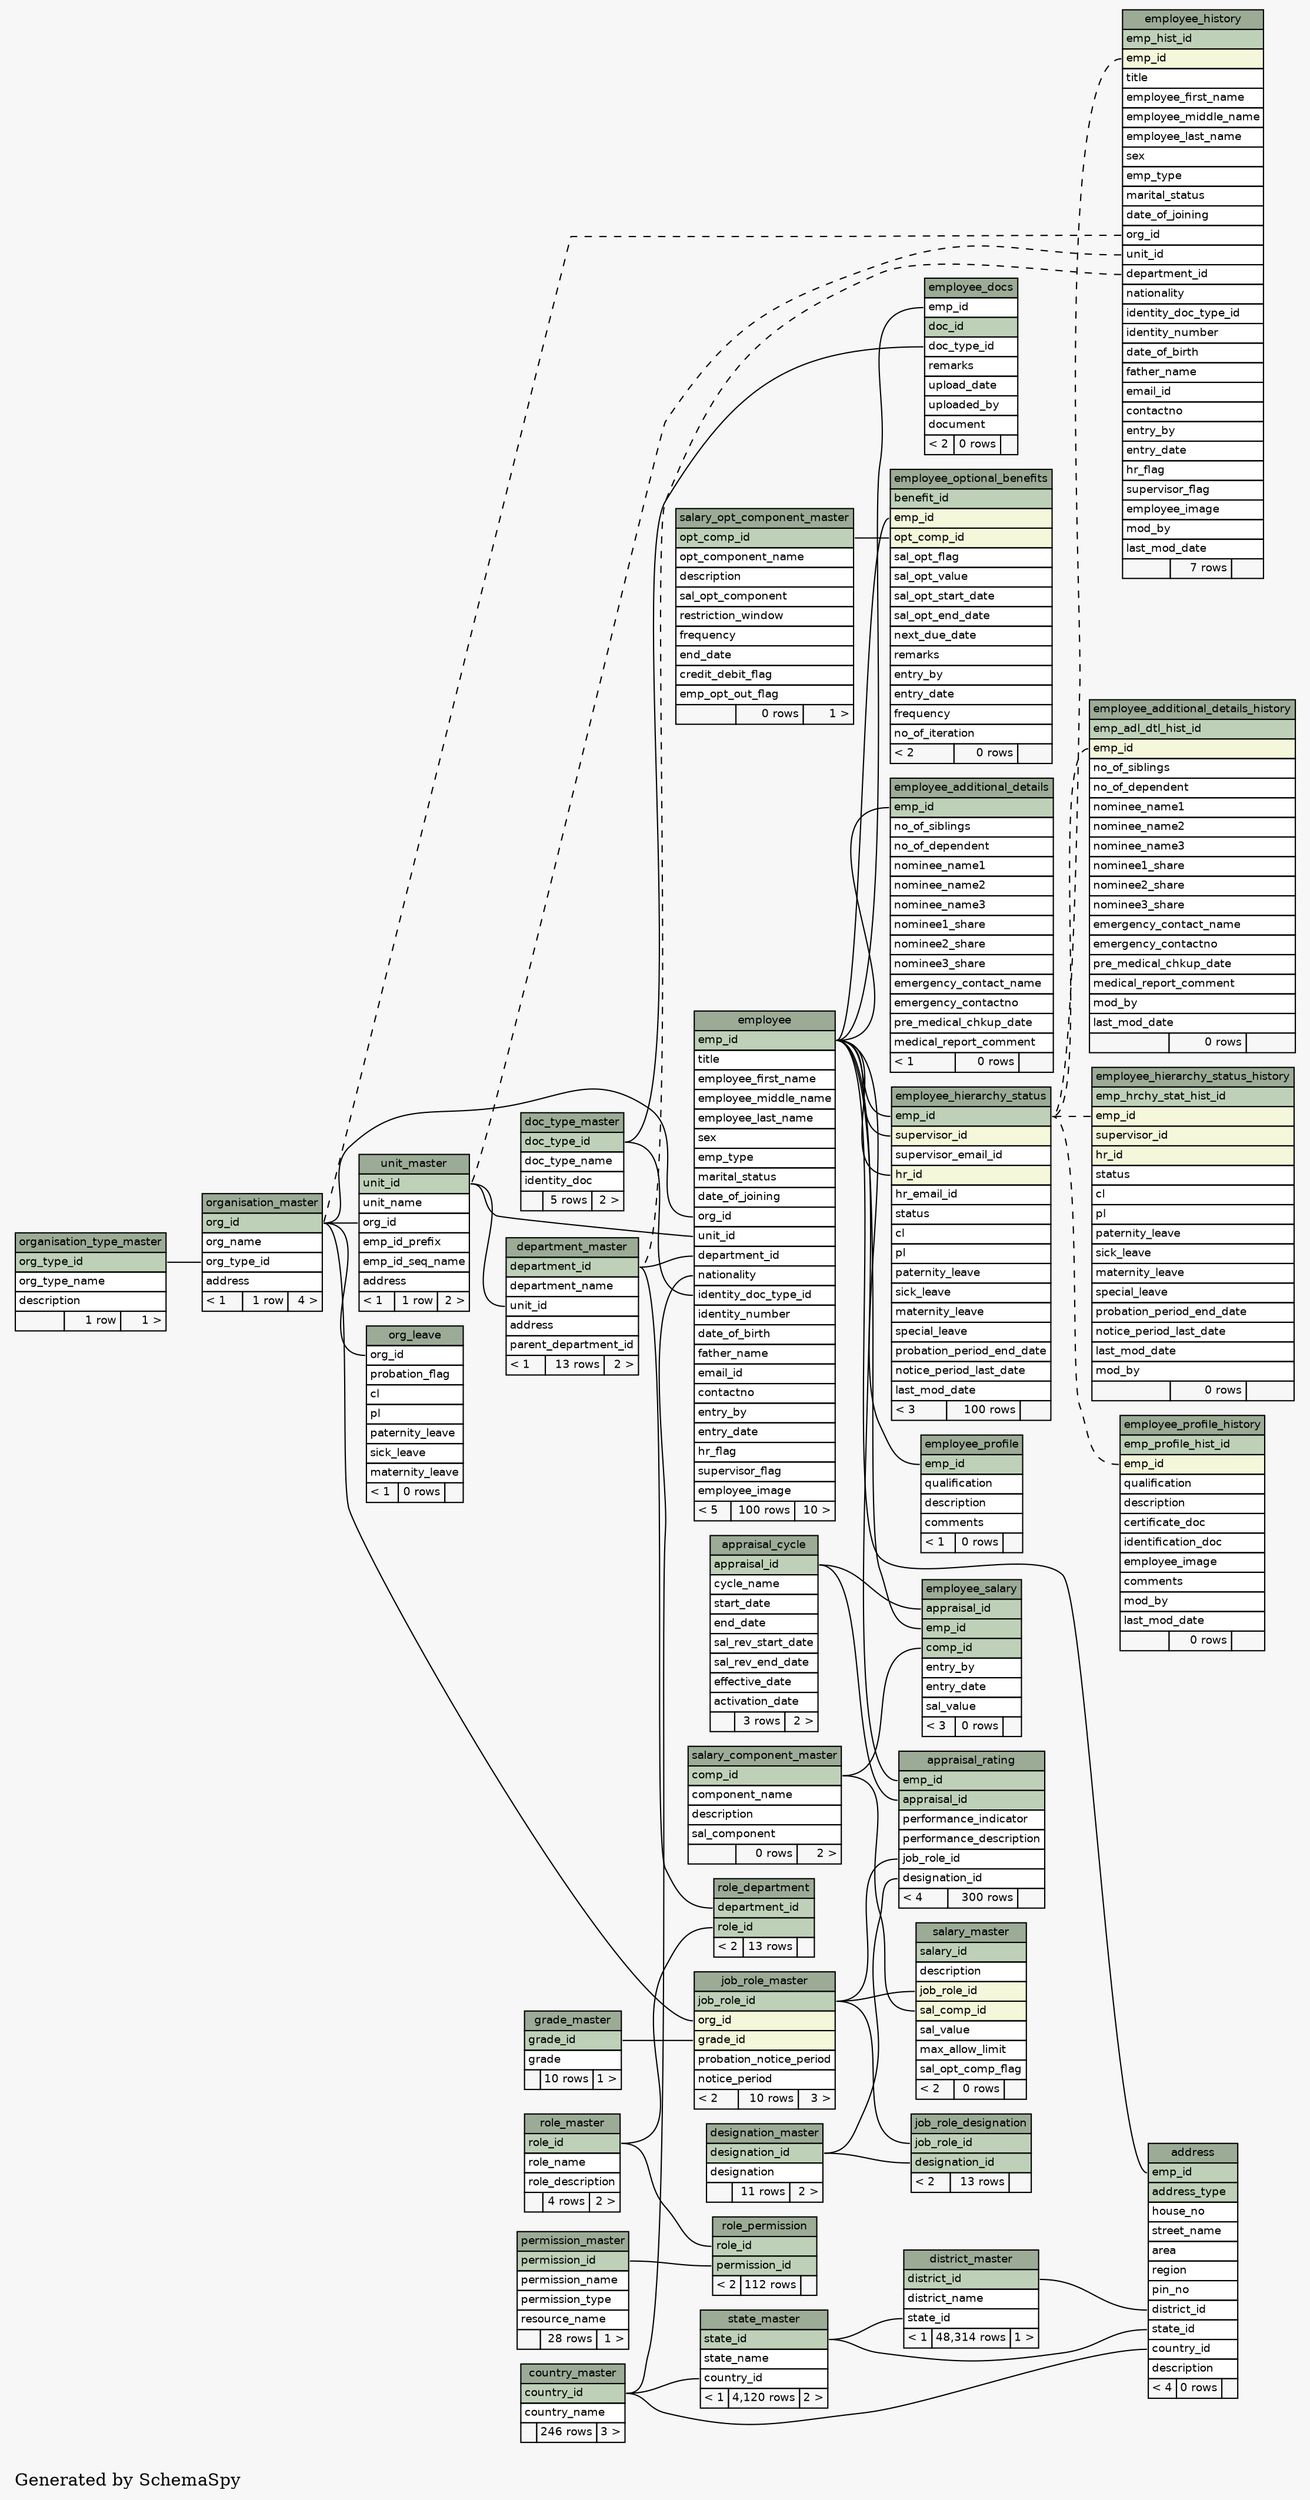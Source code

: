 // dot 2.38.0 on Windows 7 6.1
digraph "compactImpliedRelationshipsGraph" {
  graph [
    rankdir="RL"
    bgcolor="#f7f7f7"
    label="\nGenerated by SchemaSpy"
    labeljust="l"
    nodesep="0.05"
    ranksep="0.2"
  ];
  node [
    fontname="Helvetica"
    fontsize="9"
    shape="plaintext"
  ];
  edge [
    arrowsize="0.8"
  ];
  "address" [
    label=<
    <TABLE BORDER="0" CELLBORDER="1" CELLSPACING="0" BGCOLOR="#ffffff">
      <TR><TD PORT="address.heading" COLSPAN="3" BGCOLOR="#9bab96" ALIGN="CENTER">address</TD></TR>
      <TR><TD PORT="emp_id" COLSPAN="3" BGCOLOR="#bed1b8" ALIGN="LEFT">emp_id</TD></TR>
      <TR><TD PORT="address_type" COLSPAN="3" BGCOLOR="#bed1b8" ALIGN="LEFT">address_type</TD></TR>
      <TR><TD PORT="house_no" COLSPAN="3" ALIGN="LEFT">house_no</TD></TR>
      <TR><TD PORT="street_name" COLSPAN="3" ALIGN="LEFT">street_name</TD></TR>
      <TR><TD PORT="area" COLSPAN="3" ALIGN="LEFT">area</TD></TR>
      <TR><TD PORT="region" COLSPAN="3" ALIGN="LEFT">region</TD></TR>
      <TR><TD PORT="pin_no" COLSPAN="3" ALIGN="LEFT">pin_no</TD></TR>
      <TR><TD PORT="district_id" COLSPAN="3" ALIGN="LEFT">district_id</TD></TR>
      <TR><TD PORT="state_id" COLSPAN="3" ALIGN="LEFT">state_id</TD></TR>
      <TR><TD PORT="country_id" COLSPAN="3" ALIGN="LEFT">country_id</TD></TR>
      <TR><TD PORT="description" COLSPAN="3" ALIGN="LEFT">description</TD></TR>
      <TR><TD ALIGN="LEFT" BGCOLOR="#f7f7f7">&lt; 4</TD><TD ALIGN="RIGHT" BGCOLOR="#f7f7f7">0 rows</TD><TD ALIGN="RIGHT" BGCOLOR="#f7f7f7">  </TD></TR>
    </TABLE>>
    URL="tables/address.html#"
    tooltip="address"
  ];
  "appraisal_cycle" [
    label=<
    <TABLE BORDER="0" CELLBORDER="1" CELLSPACING="0" BGCOLOR="#ffffff">
      <TR><TD PORT="appraisal_cycle.heading" COLSPAN="3" BGCOLOR="#9bab96" ALIGN="CENTER">appraisal_cycle</TD></TR>
      <TR><TD PORT="appraisal_id" COLSPAN="3" BGCOLOR="#bed1b8" ALIGN="LEFT">appraisal_id</TD></TR>
      <TR><TD PORT="cycle_name" COLSPAN="3" ALIGN="LEFT">cycle_name</TD></TR>
      <TR><TD PORT="start_date" COLSPAN="3" ALIGN="LEFT">start_date</TD></TR>
      <TR><TD PORT="end_date" COLSPAN="3" ALIGN="LEFT">end_date</TD></TR>
      <TR><TD PORT="sal_rev_start_date" COLSPAN="3" ALIGN="LEFT">sal_rev_start_date</TD></TR>
      <TR><TD PORT="sal_rev_end_date" COLSPAN="3" ALIGN="LEFT">sal_rev_end_date</TD></TR>
      <TR><TD PORT="effective_date" COLSPAN="3" ALIGN="LEFT">effective_date</TD></TR>
      <TR><TD PORT="activation_date" COLSPAN="3" ALIGN="LEFT">activation_date</TD></TR>
      <TR><TD ALIGN="LEFT" BGCOLOR="#f7f7f7">  </TD><TD ALIGN="RIGHT" BGCOLOR="#f7f7f7">3 rows</TD><TD ALIGN="RIGHT" BGCOLOR="#f7f7f7">2 &gt;</TD></TR>
    </TABLE>>
    URL="tables/appraisal_cycle.html#"
    tooltip="appraisal_cycle"
  ];
  "appraisal_rating" [
    label=<
    <TABLE BORDER="0" CELLBORDER="1" CELLSPACING="0" BGCOLOR="#ffffff">
      <TR><TD PORT="appraisal_rating.heading" COLSPAN="3" BGCOLOR="#9bab96" ALIGN="CENTER">appraisal_rating</TD></TR>
      <TR><TD PORT="emp_id" COLSPAN="3" BGCOLOR="#bed1b8" ALIGN="LEFT">emp_id</TD></TR>
      <TR><TD PORT="appraisal_id" COLSPAN="3" BGCOLOR="#bed1b8" ALIGN="LEFT">appraisal_id</TD></TR>
      <TR><TD PORT="performance_indicator" COLSPAN="3" ALIGN="LEFT">performance_indicator</TD></TR>
      <TR><TD PORT="performance_description" COLSPAN="3" ALIGN="LEFT">performance_description</TD></TR>
      <TR><TD PORT="job_role_id" COLSPAN="3" ALIGN="LEFT">job_role_id</TD></TR>
      <TR><TD PORT="designation_id" COLSPAN="3" ALIGN="LEFT">designation_id</TD></TR>
      <TR><TD ALIGN="LEFT" BGCOLOR="#f7f7f7">&lt; 4</TD><TD ALIGN="RIGHT" BGCOLOR="#f7f7f7">300 rows</TD><TD ALIGN="RIGHT" BGCOLOR="#f7f7f7">  </TD></TR>
    </TABLE>>
    URL="tables/appraisal_rating.html#"
    tooltip="appraisal_rating"
  ];
  "country_master" [
    label=<
    <TABLE BORDER="0" CELLBORDER="1" CELLSPACING="0" BGCOLOR="#ffffff">
      <TR><TD PORT="country_master.heading" COLSPAN="3" BGCOLOR="#9bab96" ALIGN="CENTER">country_master</TD></TR>
      <TR><TD PORT="country_id" COLSPAN="3" BGCOLOR="#bed1b8" ALIGN="LEFT">country_id</TD></TR>
      <TR><TD PORT="country_name" COLSPAN="3" ALIGN="LEFT">country_name</TD></TR>
      <TR><TD ALIGN="LEFT" BGCOLOR="#f7f7f7">  </TD><TD ALIGN="RIGHT" BGCOLOR="#f7f7f7">246 rows</TD><TD ALIGN="RIGHT" BGCOLOR="#f7f7f7">3 &gt;</TD></TR>
    </TABLE>>
    URL="tables/country_master.html#"
    tooltip="country_master"
  ];
  "department_master" [
    label=<
    <TABLE BORDER="0" CELLBORDER="1" CELLSPACING="0" BGCOLOR="#ffffff">
      <TR><TD PORT="department_master.heading" COLSPAN="3" BGCOLOR="#9bab96" ALIGN="CENTER">department_master</TD></TR>
      <TR><TD PORT="department_id" COLSPAN="3" BGCOLOR="#bed1b8" ALIGN="LEFT">department_id</TD></TR>
      <TR><TD PORT="department_name" COLSPAN="3" ALIGN="LEFT">department_name</TD></TR>
      <TR><TD PORT="unit_id" COLSPAN="3" ALIGN="LEFT">unit_id</TD></TR>
      <TR><TD PORT="address" COLSPAN="3" ALIGN="LEFT">address</TD></TR>
      <TR><TD PORT="parent_department_id" COLSPAN="3" ALIGN="LEFT">parent_department_id</TD></TR>
      <TR><TD ALIGN="LEFT" BGCOLOR="#f7f7f7">&lt; 1</TD><TD ALIGN="RIGHT" BGCOLOR="#f7f7f7">13 rows</TD><TD ALIGN="RIGHT" BGCOLOR="#f7f7f7">2 &gt;</TD></TR>
    </TABLE>>
    URL="tables/department_master.html#"
    tooltip="department_master"
  ];
  "designation_master" [
    label=<
    <TABLE BORDER="0" CELLBORDER="1" CELLSPACING="0" BGCOLOR="#ffffff">
      <TR><TD PORT="designation_master.heading" COLSPAN="3" BGCOLOR="#9bab96" ALIGN="CENTER">designation_master</TD></TR>
      <TR><TD PORT="designation_id" COLSPAN="3" BGCOLOR="#bed1b8" ALIGN="LEFT">designation_id</TD></TR>
      <TR><TD PORT="designation" COLSPAN="3" ALIGN="LEFT">designation</TD></TR>
      <TR><TD ALIGN="LEFT" BGCOLOR="#f7f7f7">  </TD><TD ALIGN="RIGHT" BGCOLOR="#f7f7f7">11 rows</TD><TD ALIGN="RIGHT" BGCOLOR="#f7f7f7">2 &gt;</TD></TR>
    </TABLE>>
    URL="tables/designation_master.html#"
    tooltip="designation_master"
  ];
  "district_master" [
    label=<
    <TABLE BORDER="0" CELLBORDER="1" CELLSPACING="0" BGCOLOR="#ffffff">
      <TR><TD PORT="district_master.heading" COLSPAN="3" BGCOLOR="#9bab96" ALIGN="CENTER">district_master</TD></TR>
      <TR><TD PORT="district_id" COLSPAN="3" BGCOLOR="#bed1b8" ALIGN="LEFT">district_id</TD></TR>
      <TR><TD PORT="district_name" COLSPAN="3" ALIGN="LEFT">district_name</TD></TR>
      <TR><TD PORT="state_id" COLSPAN="3" ALIGN="LEFT">state_id</TD></TR>
      <TR><TD ALIGN="LEFT" BGCOLOR="#f7f7f7">&lt; 1</TD><TD ALIGN="RIGHT" BGCOLOR="#f7f7f7">48,314 rows</TD><TD ALIGN="RIGHT" BGCOLOR="#f7f7f7">1 &gt;</TD></TR>
    </TABLE>>
    URL="tables/district_master.html#"
    tooltip="district_master"
  ];
  "doc_type_master" [
    label=<
    <TABLE BORDER="0" CELLBORDER="1" CELLSPACING="0" BGCOLOR="#ffffff">
      <TR><TD PORT="doc_type_master.heading" COLSPAN="3" BGCOLOR="#9bab96" ALIGN="CENTER">doc_type_master</TD></TR>
      <TR><TD PORT="doc_type_id" COLSPAN="3" BGCOLOR="#bed1b8" ALIGN="LEFT">doc_type_id</TD></TR>
      <TR><TD PORT="doc_type_name" COLSPAN="3" ALIGN="LEFT">doc_type_name</TD></TR>
      <TR><TD PORT="identity_doc" COLSPAN="3" ALIGN="LEFT">identity_doc</TD></TR>
      <TR><TD ALIGN="LEFT" BGCOLOR="#f7f7f7">  </TD><TD ALIGN="RIGHT" BGCOLOR="#f7f7f7">5 rows</TD><TD ALIGN="RIGHT" BGCOLOR="#f7f7f7">2 &gt;</TD></TR>
    </TABLE>>
    URL="tables/doc_type_master.html#"
    tooltip="doc_type_master"
  ];
  "employee" [
    label=<
    <TABLE BORDER="0" CELLBORDER="1" CELLSPACING="0" BGCOLOR="#ffffff">
      <TR><TD PORT="employee.heading" COLSPAN="3" BGCOLOR="#9bab96" ALIGN="CENTER">employee</TD></TR>
      <TR><TD PORT="emp_id" COLSPAN="3" BGCOLOR="#bed1b8" ALIGN="LEFT">emp_id</TD></TR>
      <TR><TD PORT="title" COLSPAN="3" ALIGN="LEFT">title</TD></TR>
      <TR><TD PORT="employee_first_name" COLSPAN="3" ALIGN="LEFT">employee_first_name</TD></TR>
      <TR><TD PORT="employee_middle_name" COLSPAN="3" ALIGN="LEFT">employee_middle_name</TD></TR>
      <TR><TD PORT="employee_last_name" COLSPAN="3" ALIGN="LEFT">employee_last_name</TD></TR>
      <TR><TD PORT="sex" COLSPAN="3" ALIGN="LEFT">sex</TD></TR>
      <TR><TD PORT="emp_type" COLSPAN="3" ALIGN="LEFT">emp_type</TD></TR>
      <TR><TD PORT="marital_status" COLSPAN="3" ALIGN="LEFT">marital_status</TD></TR>
      <TR><TD PORT="date_of_joining" COLSPAN="3" ALIGN="LEFT">date_of_joining</TD></TR>
      <TR><TD PORT="org_id" COLSPAN="3" ALIGN="LEFT">org_id</TD></TR>
      <TR><TD PORT="unit_id" COLSPAN="3" ALIGN="LEFT">unit_id</TD></TR>
      <TR><TD PORT="department_id" COLSPAN="3" ALIGN="LEFT">department_id</TD></TR>
      <TR><TD PORT="nationality" COLSPAN="3" ALIGN="LEFT">nationality</TD></TR>
      <TR><TD PORT="identity_doc_type_id" COLSPAN="3" ALIGN="LEFT">identity_doc_type_id</TD></TR>
      <TR><TD PORT="identity_number" COLSPAN="3" ALIGN="LEFT">identity_number</TD></TR>
      <TR><TD PORT="date_of_birth" COLSPAN="3" ALIGN="LEFT">date_of_birth</TD></TR>
      <TR><TD PORT="father_name" COLSPAN="3" ALIGN="LEFT">father_name</TD></TR>
      <TR><TD PORT="email_id" COLSPAN="3" ALIGN="LEFT">email_id</TD></TR>
      <TR><TD PORT="contactno" COLSPAN="3" ALIGN="LEFT">contactno</TD></TR>
      <TR><TD PORT="entry_by" COLSPAN="3" ALIGN="LEFT">entry_by</TD></TR>
      <TR><TD PORT="entry_date" COLSPAN="3" ALIGN="LEFT">entry_date</TD></TR>
      <TR><TD PORT="hr_flag" COLSPAN="3" ALIGN="LEFT">hr_flag</TD></TR>
      <TR><TD PORT="supervisor_flag" COLSPAN="3" ALIGN="LEFT">supervisor_flag</TD></TR>
      <TR><TD PORT="employee_image" COLSPAN="3" ALIGN="LEFT">employee_image</TD></TR>
      <TR><TD ALIGN="LEFT" BGCOLOR="#f7f7f7">&lt; 5</TD><TD ALIGN="RIGHT" BGCOLOR="#f7f7f7">100 rows</TD><TD ALIGN="RIGHT" BGCOLOR="#f7f7f7">10 &gt;</TD></TR>
    </TABLE>>
    URL="tables/employee.html#"
    tooltip="employee"
  ];
  "employee_additional_details" [
    label=<
    <TABLE BORDER="0" CELLBORDER="1" CELLSPACING="0" BGCOLOR="#ffffff">
      <TR><TD PORT="employee_additional_details.heading" COLSPAN="3" BGCOLOR="#9bab96" ALIGN="CENTER">employee_additional_details</TD></TR>
      <TR><TD PORT="emp_id" COLSPAN="3" BGCOLOR="#bed1b8" ALIGN="LEFT">emp_id</TD></TR>
      <TR><TD PORT="no_of_siblings" COLSPAN="3" ALIGN="LEFT">no_of_siblings</TD></TR>
      <TR><TD PORT="no_of_dependent" COLSPAN="3" ALIGN="LEFT">no_of_dependent</TD></TR>
      <TR><TD PORT="nominee_name1" COLSPAN="3" ALIGN="LEFT">nominee_name1</TD></TR>
      <TR><TD PORT="nominee_name2" COLSPAN="3" ALIGN="LEFT">nominee_name2</TD></TR>
      <TR><TD PORT="nominee_name3" COLSPAN="3" ALIGN="LEFT">nominee_name3</TD></TR>
      <TR><TD PORT="nominee1_share" COLSPAN="3" ALIGN="LEFT">nominee1_share</TD></TR>
      <TR><TD PORT="nominee2_share" COLSPAN="3" ALIGN="LEFT">nominee2_share</TD></TR>
      <TR><TD PORT="nominee3_share" COLSPAN="3" ALIGN="LEFT">nominee3_share</TD></TR>
      <TR><TD PORT="emergency_contact_name" COLSPAN="3" ALIGN="LEFT">emergency_contact_name</TD></TR>
      <TR><TD PORT="emergency_contactno" COLSPAN="3" ALIGN="LEFT">emergency_contactno</TD></TR>
      <TR><TD PORT="pre_medical_chkup_date" COLSPAN="3" ALIGN="LEFT">pre_medical_chkup_date</TD></TR>
      <TR><TD PORT="medical_report_comment" COLSPAN="3" ALIGN="LEFT">medical_report_comment</TD></TR>
      <TR><TD ALIGN="LEFT" BGCOLOR="#f7f7f7">&lt; 1</TD><TD ALIGN="RIGHT" BGCOLOR="#f7f7f7">0 rows</TD><TD ALIGN="RIGHT" BGCOLOR="#f7f7f7">  </TD></TR>
    </TABLE>>
    URL="tables/employee_additional_details.html#"
    tooltip="employee_additional_details"
  ];
  "employee_additional_details_history" [
    label=<
    <TABLE BORDER="0" CELLBORDER="1" CELLSPACING="0" BGCOLOR="#ffffff">
      <TR><TD PORT="employee_additional_details_history.heading" COLSPAN="3" BGCOLOR="#9bab96" ALIGN="CENTER">employee_additional_details_history</TD></TR>
      <TR><TD PORT="emp_adl_dtl_hist_id" COLSPAN="3" BGCOLOR="#bed1b8" ALIGN="LEFT">emp_adl_dtl_hist_id</TD></TR>
      <TR><TD PORT="emp_id" COLSPAN="3" BGCOLOR="#f4f7da" ALIGN="LEFT">emp_id</TD></TR>
      <TR><TD PORT="no_of_siblings" COLSPAN="3" ALIGN="LEFT">no_of_siblings</TD></TR>
      <TR><TD PORT="no_of_dependent" COLSPAN="3" ALIGN="LEFT">no_of_dependent</TD></TR>
      <TR><TD PORT="nominee_name1" COLSPAN="3" ALIGN="LEFT">nominee_name1</TD></TR>
      <TR><TD PORT="nominee_name2" COLSPAN="3" ALIGN="LEFT">nominee_name2</TD></TR>
      <TR><TD PORT="nominee_name3" COLSPAN="3" ALIGN="LEFT">nominee_name3</TD></TR>
      <TR><TD PORT="nominee1_share" COLSPAN="3" ALIGN="LEFT">nominee1_share</TD></TR>
      <TR><TD PORT="nominee2_share" COLSPAN="3" ALIGN="LEFT">nominee2_share</TD></TR>
      <TR><TD PORT="nominee3_share" COLSPAN="3" ALIGN="LEFT">nominee3_share</TD></TR>
      <TR><TD PORT="emergency_contact_name" COLSPAN="3" ALIGN="LEFT">emergency_contact_name</TD></TR>
      <TR><TD PORT="emergency_contactno" COLSPAN="3" ALIGN="LEFT">emergency_contactno</TD></TR>
      <TR><TD PORT="pre_medical_chkup_date" COLSPAN="3" ALIGN="LEFT">pre_medical_chkup_date</TD></TR>
      <TR><TD PORT="medical_report_comment" COLSPAN="3" ALIGN="LEFT">medical_report_comment</TD></TR>
      <TR><TD PORT="mod_by" COLSPAN="3" ALIGN="LEFT">mod_by</TD></TR>
      <TR><TD PORT="last_mod_date" COLSPAN="3" ALIGN="LEFT">last_mod_date</TD></TR>
      <TR><TD ALIGN="LEFT" BGCOLOR="#f7f7f7">  </TD><TD ALIGN="RIGHT" BGCOLOR="#f7f7f7">0 rows</TD><TD ALIGN="RIGHT" BGCOLOR="#f7f7f7">  </TD></TR>
    </TABLE>>
    URL="tables/employee_additional_details_history.html#"
    tooltip="employee_additional_details_history"
  ];
  "employee_docs" [
    label=<
    <TABLE BORDER="0" CELLBORDER="1" CELLSPACING="0" BGCOLOR="#ffffff">
      <TR><TD PORT="employee_docs.heading" COLSPAN="3" BGCOLOR="#9bab96" ALIGN="CENTER">employee_docs</TD></TR>
      <TR><TD PORT="emp_id" COLSPAN="3" ALIGN="LEFT">emp_id</TD></TR>
      <TR><TD PORT="doc_id" COLSPAN="3" BGCOLOR="#bed1b8" ALIGN="LEFT">doc_id</TD></TR>
      <TR><TD PORT="doc_type_id" COLSPAN="3" ALIGN="LEFT">doc_type_id</TD></TR>
      <TR><TD PORT="remarks" COLSPAN="3" ALIGN="LEFT">remarks</TD></TR>
      <TR><TD PORT="upload_date" COLSPAN="3" ALIGN="LEFT">upload_date</TD></TR>
      <TR><TD PORT="uploaded_by" COLSPAN="3" ALIGN="LEFT">uploaded_by</TD></TR>
      <TR><TD PORT="document" COLSPAN="3" ALIGN="LEFT">document</TD></TR>
      <TR><TD ALIGN="LEFT" BGCOLOR="#f7f7f7">&lt; 2</TD><TD ALIGN="RIGHT" BGCOLOR="#f7f7f7">0 rows</TD><TD ALIGN="RIGHT" BGCOLOR="#f7f7f7">  </TD></TR>
    </TABLE>>
    URL="tables/employee_docs.html#"
    tooltip="employee_docs"
  ];
  "employee_hierarchy_status" [
    label=<
    <TABLE BORDER="0" CELLBORDER="1" CELLSPACING="0" BGCOLOR="#ffffff">
      <TR><TD PORT="employee_hierarchy_status.heading" COLSPAN="3" BGCOLOR="#9bab96" ALIGN="CENTER">employee_hierarchy_status</TD></TR>
      <TR><TD PORT="emp_id" COLSPAN="3" BGCOLOR="#bed1b8" ALIGN="LEFT">emp_id</TD></TR>
      <TR><TD PORT="supervisor_id" COLSPAN="3" BGCOLOR="#f4f7da" ALIGN="LEFT">supervisor_id</TD></TR>
      <TR><TD PORT="supervisor_email_id" COLSPAN="3" ALIGN="LEFT">supervisor_email_id</TD></TR>
      <TR><TD PORT="hr_id" COLSPAN="3" BGCOLOR="#f4f7da" ALIGN="LEFT">hr_id</TD></TR>
      <TR><TD PORT="hr_email_id" COLSPAN="3" ALIGN="LEFT">hr_email_id</TD></TR>
      <TR><TD PORT="status" COLSPAN="3" ALIGN="LEFT">status</TD></TR>
      <TR><TD PORT="cl" COLSPAN="3" ALIGN="LEFT">cl</TD></TR>
      <TR><TD PORT="pl" COLSPAN="3" ALIGN="LEFT">pl</TD></TR>
      <TR><TD PORT="paternity_leave" COLSPAN="3" ALIGN="LEFT">paternity_leave</TD></TR>
      <TR><TD PORT="sick_leave" COLSPAN="3" ALIGN="LEFT">sick_leave</TD></TR>
      <TR><TD PORT="maternity_leave" COLSPAN="3" ALIGN="LEFT">maternity_leave</TD></TR>
      <TR><TD PORT="special_leave" COLSPAN="3" ALIGN="LEFT">special_leave</TD></TR>
      <TR><TD PORT="probation_period_end_date" COLSPAN="3" ALIGN="LEFT">probation_period_end_date</TD></TR>
      <TR><TD PORT="notice_period_last_date" COLSPAN="3" ALIGN="LEFT">notice_period_last_date</TD></TR>
      <TR><TD PORT="last_mod_date" COLSPAN="3" ALIGN="LEFT">last_mod_date</TD></TR>
      <TR><TD ALIGN="LEFT" BGCOLOR="#f7f7f7">&lt; 3</TD><TD ALIGN="RIGHT" BGCOLOR="#f7f7f7">100 rows</TD><TD ALIGN="RIGHT" BGCOLOR="#f7f7f7">  </TD></TR>
    </TABLE>>
    URL="tables/employee_hierarchy_status.html#"
    tooltip="employee_hierarchy_status"
  ];
  "employee_hierarchy_status_history" [
    label=<
    <TABLE BORDER="0" CELLBORDER="1" CELLSPACING="0" BGCOLOR="#ffffff">
      <TR><TD PORT="employee_hierarchy_status_history.heading" COLSPAN="3" BGCOLOR="#9bab96" ALIGN="CENTER">employee_hierarchy_status_history</TD></TR>
      <TR><TD PORT="emp_hrchy_stat_hist_id" COLSPAN="3" BGCOLOR="#bed1b8" ALIGN="LEFT">emp_hrchy_stat_hist_id</TD></TR>
      <TR><TD PORT="emp_id" COLSPAN="3" BGCOLOR="#f4f7da" ALIGN="LEFT">emp_id</TD></TR>
      <TR><TD PORT="supervisor_id" COLSPAN="3" BGCOLOR="#f4f7da" ALIGN="LEFT">supervisor_id</TD></TR>
      <TR><TD PORT="hr_id" COLSPAN="3" BGCOLOR="#f4f7da" ALIGN="LEFT">hr_id</TD></TR>
      <TR><TD PORT="status" COLSPAN="3" ALIGN="LEFT">status</TD></TR>
      <TR><TD PORT="cl" COLSPAN="3" ALIGN="LEFT">cl</TD></TR>
      <TR><TD PORT="pl" COLSPAN="3" ALIGN="LEFT">pl</TD></TR>
      <TR><TD PORT="paternity_leave" COLSPAN="3" ALIGN="LEFT">paternity_leave</TD></TR>
      <TR><TD PORT="sick_leave" COLSPAN="3" ALIGN="LEFT">sick_leave</TD></TR>
      <TR><TD PORT="maternity_leave" COLSPAN="3" ALIGN="LEFT">maternity_leave</TD></TR>
      <TR><TD PORT="special_leave" COLSPAN="3" ALIGN="LEFT">special_leave</TD></TR>
      <TR><TD PORT="probation_period_end_date" COLSPAN="3" ALIGN="LEFT">probation_period_end_date</TD></TR>
      <TR><TD PORT="notice_period_last_date" COLSPAN="3" ALIGN="LEFT">notice_period_last_date</TD></TR>
      <TR><TD PORT="last_mod_date" COLSPAN="3" ALIGN="LEFT">last_mod_date</TD></TR>
      <TR><TD PORT="mod_by" COLSPAN="3" ALIGN="LEFT">mod_by</TD></TR>
      <TR><TD ALIGN="LEFT" BGCOLOR="#f7f7f7">  </TD><TD ALIGN="RIGHT" BGCOLOR="#f7f7f7">0 rows</TD><TD ALIGN="RIGHT" BGCOLOR="#f7f7f7">  </TD></TR>
    </TABLE>>
    URL="tables/employee_hierarchy_status_history.html#"
    tooltip="employee_hierarchy_status_history"
  ];
  "employee_history" [
    label=<
    <TABLE BORDER="0" CELLBORDER="1" CELLSPACING="0" BGCOLOR="#ffffff">
      <TR><TD PORT="employee_history.heading" COLSPAN="3" BGCOLOR="#9bab96" ALIGN="CENTER">employee_history</TD></TR>
      <TR><TD PORT="emp_hist_id" COLSPAN="3" BGCOLOR="#bed1b8" ALIGN="LEFT">emp_hist_id</TD></TR>
      <TR><TD PORT="emp_id" COLSPAN="3" BGCOLOR="#f4f7da" ALIGN="LEFT">emp_id</TD></TR>
      <TR><TD PORT="title" COLSPAN="3" ALIGN="LEFT">title</TD></TR>
      <TR><TD PORT="employee_first_name" COLSPAN="3" ALIGN="LEFT">employee_first_name</TD></TR>
      <TR><TD PORT="employee_middle_name" COLSPAN="3" ALIGN="LEFT">employee_middle_name</TD></TR>
      <TR><TD PORT="employee_last_name" COLSPAN="3" ALIGN="LEFT">employee_last_name</TD></TR>
      <TR><TD PORT="sex" COLSPAN="3" ALIGN="LEFT">sex</TD></TR>
      <TR><TD PORT="emp_type" COLSPAN="3" ALIGN="LEFT">emp_type</TD></TR>
      <TR><TD PORT="marital_status" COLSPAN="3" ALIGN="LEFT">marital_status</TD></TR>
      <TR><TD PORT="date_of_joining" COLSPAN="3" ALIGN="LEFT">date_of_joining</TD></TR>
      <TR><TD PORT="org_id" COLSPAN="3" ALIGN="LEFT">org_id</TD></TR>
      <TR><TD PORT="unit_id" COLSPAN="3" ALIGN="LEFT">unit_id</TD></TR>
      <TR><TD PORT="department_id" COLSPAN="3" ALIGN="LEFT">department_id</TD></TR>
      <TR><TD PORT="nationality" COLSPAN="3" ALIGN="LEFT">nationality</TD></TR>
      <TR><TD PORT="identity_doc_type_id" COLSPAN="3" ALIGN="LEFT">identity_doc_type_id</TD></TR>
      <TR><TD PORT="identity_number" COLSPAN="3" ALIGN="LEFT">identity_number</TD></TR>
      <TR><TD PORT="date_of_birth" COLSPAN="3" ALIGN="LEFT">date_of_birth</TD></TR>
      <TR><TD PORT="father_name" COLSPAN="3" ALIGN="LEFT">father_name</TD></TR>
      <TR><TD PORT="email_id" COLSPAN="3" ALIGN="LEFT">email_id</TD></TR>
      <TR><TD PORT="contactno" COLSPAN="3" ALIGN="LEFT">contactno</TD></TR>
      <TR><TD PORT="entry_by" COLSPAN="3" ALIGN="LEFT">entry_by</TD></TR>
      <TR><TD PORT="entry_date" COLSPAN="3" ALIGN="LEFT">entry_date</TD></TR>
      <TR><TD PORT="hr_flag" COLSPAN="3" ALIGN="LEFT">hr_flag</TD></TR>
      <TR><TD PORT="supervisor_flag" COLSPAN="3" ALIGN="LEFT">supervisor_flag</TD></TR>
      <TR><TD PORT="employee_image" COLSPAN="3" ALIGN="LEFT">employee_image</TD></TR>
      <TR><TD PORT="mod_by" COLSPAN="3" ALIGN="LEFT">mod_by</TD></TR>
      <TR><TD PORT="last_mod_date" COLSPAN="3" ALIGN="LEFT">last_mod_date</TD></TR>
      <TR><TD ALIGN="LEFT" BGCOLOR="#f7f7f7">  </TD><TD ALIGN="RIGHT" BGCOLOR="#f7f7f7">7 rows</TD><TD ALIGN="RIGHT" BGCOLOR="#f7f7f7">  </TD></TR>
    </TABLE>>
    URL="tables/employee_history.html#"
    tooltip="employee_history"
  ];
  "employee_optional_benefits" [
    label=<
    <TABLE BORDER="0" CELLBORDER="1" CELLSPACING="0" BGCOLOR="#ffffff">
      <TR><TD PORT="employee_optional_benefits.heading" COLSPAN="3" BGCOLOR="#9bab96" ALIGN="CENTER">employee_optional_benefits</TD></TR>
      <TR><TD PORT="benefit_id" COLSPAN="3" BGCOLOR="#bed1b8" ALIGN="LEFT">benefit_id</TD></TR>
      <TR><TD PORT="emp_id" COLSPAN="3" BGCOLOR="#f4f7da" ALIGN="LEFT">emp_id</TD></TR>
      <TR><TD PORT="opt_comp_id" COLSPAN="3" BGCOLOR="#f4f7da" ALIGN="LEFT">opt_comp_id</TD></TR>
      <TR><TD PORT="sal_opt_flag" COLSPAN="3" ALIGN="LEFT">sal_opt_flag</TD></TR>
      <TR><TD PORT="sal_opt_value" COLSPAN="3" ALIGN="LEFT">sal_opt_value</TD></TR>
      <TR><TD PORT="sal_opt_start_date" COLSPAN="3" ALIGN="LEFT">sal_opt_start_date</TD></TR>
      <TR><TD PORT="sal_opt_end_date" COLSPAN="3" ALIGN="LEFT">sal_opt_end_date</TD></TR>
      <TR><TD PORT="next_due_date" COLSPAN="3" ALIGN="LEFT">next_due_date</TD></TR>
      <TR><TD PORT="remarks" COLSPAN="3" ALIGN="LEFT">remarks</TD></TR>
      <TR><TD PORT="entry_by" COLSPAN="3" ALIGN="LEFT">entry_by</TD></TR>
      <TR><TD PORT="entry_date" COLSPAN="3" ALIGN="LEFT">entry_date</TD></TR>
      <TR><TD PORT="frequency" COLSPAN="3" ALIGN="LEFT">frequency</TD></TR>
      <TR><TD PORT="no_of_iteration" COLSPAN="3" ALIGN="LEFT">no_of_iteration</TD></TR>
      <TR><TD ALIGN="LEFT" BGCOLOR="#f7f7f7">&lt; 2</TD><TD ALIGN="RIGHT" BGCOLOR="#f7f7f7">0 rows</TD><TD ALIGN="RIGHT" BGCOLOR="#f7f7f7">  </TD></TR>
    </TABLE>>
    URL="tables/employee_optional_benefits.html#"
    tooltip="employee_optional_benefits"
  ];
  "employee_profile" [
    label=<
    <TABLE BORDER="0" CELLBORDER="1" CELLSPACING="0" BGCOLOR="#ffffff">
      <TR><TD PORT="employee_profile.heading" COLSPAN="3" BGCOLOR="#9bab96" ALIGN="CENTER">employee_profile</TD></TR>
      <TR><TD PORT="emp_id" COLSPAN="3" BGCOLOR="#bed1b8" ALIGN="LEFT">emp_id</TD></TR>
      <TR><TD PORT="qualification" COLSPAN="3" ALIGN="LEFT">qualification</TD></TR>
      <TR><TD PORT="description" COLSPAN="3" ALIGN="LEFT">description</TD></TR>
      <TR><TD PORT="comments" COLSPAN="3" ALIGN="LEFT">comments</TD></TR>
      <TR><TD ALIGN="LEFT" BGCOLOR="#f7f7f7">&lt; 1</TD><TD ALIGN="RIGHT" BGCOLOR="#f7f7f7">0 rows</TD><TD ALIGN="RIGHT" BGCOLOR="#f7f7f7">  </TD></TR>
    </TABLE>>
    URL="tables/employee_profile.html#"
    tooltip="employee_profile"
  ];
  "employee_profile_history" [
    label=<
    <TABLE BORDER="0" CELLBORDER="1" CELLSPACING="0" BGCOLOR="#ffffff">
      <TR><TD PORT="employee_profile_history.heading" COLSPAN="3" BGCOLOR="#9bab96" ALIGN="CENTER">employee_profile_history</TD></TR>
      <TR><TD PORT="emp_profile_hist_id" COLSPAN="3" BGCOLOR="#bed1b8" ALIGN="LEFT">emp_profile_hist_id</TD></TR>
      <TR><TD PORT="emp_id" COLSPAN="3" BGCOLOR="#f4f7da" ALIGN="LEFT">emp_id</TD></TR>
      <TR><TD PORT="qualification" COLSPAN="3" ALIGN="LEFT">qualification</TD></TR>
      <TR><TD PORT="description" COLSPAN="3" ALIGN="LEFT">description</TD></TR>
      <TR><TD PORT="certificate_doc" COLSPAN="3" ALIGN="LEFT">certificate_doc</TD></TR>
      <TR><TD PORT="identification_doc" COLSPAN="3" ALIGN="LEFT">identification_doc</TD></TR>
      <TR><TD PORT="employee_image" COLSPAN="3" ALIGN="LEFT">employee_image</TD></TR>
      <TR><TD PORT="comments" COLSPAN="3" ALIGN="LEFT">comments</TD></TR>
      <TR><TD PORT="mod_by" COLSPAN="3" ALIGN="LEFT">mod_by</TD></TR>
      <TR><TD PORT="last_mod_date" COLSPAN="3" ALIGN="LEFT">last_mod_date</TD></TR>
      <TR><TD ALIGN="LEFT" BGCOLOR="#f7f7f7">  </TD><TD ALIGN="RIGHT" BGCOLOR="#f7f7f7">0 rows</TD><TD ALIGN="RIGHT" BGCOLOR="#f7f7f7">  </TD></TR>
    </TABLE>>
    URL="tables/employee_profile_history.html#"
    tooltip="employee_profile_history"
  ];
  "employee_salary" [
    label=<
    <TABLE BORDER="0" CELLBORDER="1" CELLSPACING="0" BGCOLOR="#ffffff">
      <TR><TD PORT="employee_salary.heading" COLSPAN="3" BGCOLOR="#9bab96" ALIGN="CENTER">employee_salary</TD></TR>
      <TR><TD PORT="appraisal_id" COLSPAN="3" BGCOLOR="#bed1b8" ALIGN="LEFT">appraisal_id</TD></TR>
      <TR><TD PORT="emp_id" COLSPAN="3" BGCOLOR="#bed1b8" ALIGN="LEFT">emp_id</TD></TR>
      <TR><TD PORT="comp_id" COLSPAN="3" BGCOLOR="#bed1b8" ALIGN="LEFT">comp_id</TD></TR>
      <TR><TD PORT="entry_by" COLSPAN="3" ALIGN="LEFT">entry_by</TD></TR>
      <TR><TD PORT="entry_date" COLSPAN="3" ALIGN="LEFT">entry_date</TD></TR>
      <TR><TD PORT="sal_value" COLSPAN="3" ALIGN="LEFT">sal_value</TD></TR>
      <TR><TD ALIGN="LEFT" BGCOLOR="#f7f7f7">&lt; 3</TD><TD ALIGN="RIGHT" BGCOLOR="#f7f7f7">0 rows</TD><TD ALIGN="RIGHT" BGCOLOR="#f7f7f7">  </TD></TR>
    </TABLE>>
    URL="tables/employee_salary.html#"
    tooltip="employee_salary"
  ];
  "grade_master" [
    label=<
    <TABLE BORDER="0" CELLBORDER="1" CELLSPACING="0" BGCOLOR="#ffffff">
      <TR><TD PORT="grade_master.heading" COLSPAN="3" BGCOLOR="#9bab96" ALIGN="CENTER">grade_master</TD></TR>
      <TR><TD PORT="grade_id" COLSPAN="3" BGCOLOR="#bed1b8" ALIGN="LEFT">grade_id</TD></TR>
      <TR><TD PORT="grade" COLSPAN="3" ALIGN="LEFT">grade</TD></TR>
      <TR><TD ALIGN="LEFT" BGCOLOR="#f7f7f7">  </TD><TD ALIGN="RIGHT" BGCOLOR="#f7f7f7">10 rows</TD><TD ALIGN="RIGHT" BGCOLOR="#f7f7f7">1 &gt;</TD></TR>
    </TABLE>>
    URL="tables/grade_master.html#"
    tooltip="grade_master"
  ];
  "job_role_designation" [
    label=<
    <TABLE BORDER="0" CELLBORDER="1" CELLSPACING="0" BGCOLOR="#ffffff">
      <TR><TD PORT="job_role_designation.heading" COLSPAN="3" BGCOLOR="#9bab96" ALIGN="CENTER">job_role_designation</TD></TR>
      <TR><TD PORT="job_role_id" COLSPAN="3" BGCOLOR="#bed1b8" ALIGN="LEFT">job_role_id</TD></TR>
      <TR><TD PORT="designation_id" COLSPAN="3" BGCOLOR="#bed1b8" ALIGN="LEFT">designation_id</TD></TR>
      <TR><TD ALIGN="LEFT" BGCOLOR="#f7f7f7">&lt; 2</TD><TD ALIGN="RIGHT" BGCOLOR="#f7f7f7">13 rows</TD><TD ALIGN="RIGHT" BGCOLOR="#f7f7f7">  </TD></TR>
    </TABLE>>
    URL="tables/job_role_designation.html#"
    tooltip="job_role_designation"
  ];
  "job_role_master" [
    label=<
    <TABLE BORDER="0" CELLBORDER="1" CELLSPACING="0" BGCOLOR="#ffffff">
      <TR><TD PORT="job_role_master.heading" COLSPAN="3" BGCOLOR="#9bab96" ALIGN="CENTER">job_role_master</TD></TR>
      <TR><TD PORT="job_role_id" COLSPAN="3" BGCOLOR="#bed1b8" ALIGN="LEFT">job_role_id</TD></TR>
      <TR><TD PORT="org_id" COLSPAN="3" BGCOLOR="#f4f7da" ALIGN="LEFT">org_id</TD></TR>
      <TR><TD PORT="grade_id" COLSPAN="3" BGCOLOR="#f4f7da" ALIGN="LEFT">grade_id</TD></TR>
      <TR><TD PORT="probation_notice_period" COLSPAN="3" ALIGN="LEFT">probation_notice_period</TD></TR>
      <TR><TD PORT="notice_period" COLSPAN="3" ALIGN="LEFT">notice_period</TD></TR>
      <TR><TD ALIGN="LEFT" BGCOLOR="#f7f7f7">&lt; 2</TD><TD ALIGN="RIGHT" BGCOLOR="#f7f7f7">10 rows</TD><TD ALIGN="RIGHT" BGCOLOR="#f7f7f7">3 &gt;</TD></TR>
    </TABLE>>
    URL="tables/job_role_master.html#"
    tooltip="job_role_master"
  ];
  "org_leave" [
    label=<
    <TABLE BORDER="0" CELLBORDER="1" CELLSPACING="0" BGCOLOR="#ffffff">
      <TR><TD PORT="org_leave.heading" COLSPAN="3" BGCOLOR="#9bab96" ALIGN="CENTER">org_leave</TD></TR>
      <TR><TD PORT="org_id" COLSPAN="3" ALIGN="LEFT">org_id</TD></TR>
      <TR><TD PORT="probation_flag" COLSPAN="3" ALIGN="LEFT">probation_flag</TD></TR>
      <TR><TD PORT="cl" COLSPAN="3" ALIGN="LEFT">cl</TD></TR>
      <TR><TD PORT="pl" COLSPAN="3" ALIGN="LEFT">pl</TD></TR>
      <TR><TD PORT="paternity_leave" COLSPAN="3" ALIGN="LEFT">paternity_leave</TD></TR>
      <TR><TD PORT="sick_leave" COLSPAN="3" ALIGN="LEFT">sick_leave</TD></TR>
      <TR><TD PORT="maternity_leave" COLSPAN="3" ALIGN="LEFT">maternity_leave</TD></TR>
      <TR><TD ALIGN="LEFT" BGCOLOR="#f7f7f7">&lt; 1</TD><TD ALIGN="RIGHT" BGCOLOR="#f7f7f7">0 rows</TD><TD ALIGN="RIGHT" BGCOLOR="#f7f7f7">  </TD></TR>
    </TABLE>>
    URL="tables/org_leave.html#"
    tooltip="org_leave"
  ];
  "organisation_master" [
    label=<
    <TABLE BORDER="0" CELLBORDER="1" CELLSPACING="0" BGCOLOR="#ffffff">
      <TR><TD PORT="organisation_master.heading" COLSPAN="3" BGCOLOR="#9bab96" ALIGN="CENTER">organisation_master</TD></TR>
      <TR><TD PORT="org_id" COLSPAN="3" BGCOLOR="#bed1b8" ALIGN="LEFT">org_id</TD></TR>
      <TR><TD PORT="org_name" COLSPAN="3" ALIGN="LEFT">org_name</TD></TR>
      <TR><TD PORT="org_type_id" COLSPAN="3" ALIGN="LEFT">org_type_id</TD></TR>
      <TR><TD PORT="address" COLSPAN="3" ALIGN="LEFT">address</TD></TR>
      <TR><TD ALIGN="LEFT" BGCOLOR="#f7f7f7">&lt; 1</TD><TD ALIGN="RIGHT" BGCOLOR="#f7f7f7">1 row</TD><TD ALIGN="RIGHT" BGCOLOR="#f7f7f7">4 &gt;</TD></TR>
    </TABLE>>
    URL="tables/organisation_master.html#"
    tooltip="organisation_master"
  ];
  "organisation_type_master" [
    label=<
    <TABLE BORDER="0" CELLBORDER="1" CELLSPACING="0" BGCOLOR="#ffffff">
      <TR><TD PORT="organisation_type_master.heading" COLSPAN="3" BGCOLOR="#9bab96" ALIGN="CENTER">organisation_type_master</TD></TR>
      <TR><TD PORT="org_type_id" COLSPAN="3" BGCOLOR="#bed1b8" ALIGN="LEFT">org_type_id</TD></TR>
      <TR><TD PORT="org_type_name" COLSPAN="3" ALIGN="LEFT">org_type_name</TD></TR>
      <TR><TD PORT="description" COLSPAN="3" ALIGN="LEFT">description</TD></TR>
      <TR><TD ALIGN="LEFT" BGCOLOR="#f7f7f7">  </TD><TD ALIGN="RIGHT" BGCOLOR="#f7f7f7">1 row</TD><TD ALIGN="RIGHT" BGCOLOR="#f7f7f7">1 &gt;</TD></TR>
    </TABLE>>
    URL="tables/organisation_type_master.html#"
    tooltip="organisation_type_master"
  ];
  "permission_master" [
    label=<
    <TABLE BORDER="0" CELLBORDER="1" CELLSPACING="0" BGCOLOR="#ffffff">
      <TR><TD PORT="permission_master.heading" COLSPAN="3" BGCOLOR="#9bab96" ALIGN="CENTER">permission_master</TD></TR>
      <TR><TD PORT="permission_id" COLSPAN="3" BGCOLOR="#bed1b8" ALIGN="LEFT">permission_id</TD></TR>
      <TR><TD PORT="permission_name" COLSPAN="3" ALIGN="LEFT">permission_name</TD></TR>
      <TR><TD PORT="permission_type" COLSPAN="3" ALIGN="LEFT">permission_type</TD></TR>
      <TR><TD PORT="resource_name" COLSPAN="3" ALIGN="LEFT">resource_name</TD></TR>
      <TR><TD ALIGN="LEFT" BGCOLOR="#f7f7f7">  </TD><TD ALIGN="RIGHT" BGCOLOR="#f7f7f7">28 rows</TD><TD ALIGN="RIGHT" BGCOLOR="#f7f7f7">1 &gt;</TD></TR>
    </TABLE>>
    URL="tables/permission_master.html#"
    tooltip="permission_master"
  ];
  "role_department" [
    label=<
    <TABLE BORDER="0" CELLBORDER="1" CELLSPACING="0" BGCOLOR="#ffffff">
      <TR><TD PORT="role_department.heading" COLSPAN="3" BGCOLOR="#9bab96" ALIGN="CENTER">role_department</TD></TR>
      <TR><TD PORT="department_id" COLSPAN="3" BGCOLOR="#bed1b8" ALIGN="LEFT">department_id</TD></TR>
      <TR><TD PORT="role_id" COLSPAN="3" BGCOLOR="#bed1b8" ALIGN="LEFT">role_id</TD></TR>
      <TR><TD ALIGN="LEFT" BGCOLOR="#f7f7f7">&lt; 2</TD><TD ALIGN="RIGHT" BGCOLOR="#f7f7f7">13 rows</TD><TD ALIGN="RIGHT" BGCOLOR="#f7f7f7">  </TD></TR>
    </TABLE>>
    URL="tables/role_department.html#"
    tooltip="role_department"
  ];
  "role_master" [
    label=<
    <TABLE BORDER="0" CELLBORDER="1" CELLSPACING="0" BGCOLOR="#ffffff">
      <TR><TD PORT="role_master.heading" COLSPAN="3" BGCOLOR="#9bab96" ALIGN="CENTER">role_master</TD></TR>
      <TR><TD PORT="role_id" COLSPAN="3" BGCOLOR="#bed1b8" ALIGN="LEFT">role_id</TD></TR>
      <TR><TD PORT="role_name" COLSPAN="3" ALIGN="LEFT">role_name</TD></TR>
      <TR><TD PORT="role_description" COLSPAN="3" ALIGN="LEFT">role_description</TD></TR>
      <TR><TD ALIGN="LEFT" BGCOLOR="#f7f7f7">  </TD><TD ALIGN="RIGHT" BGCOLOR="#f7f7f7">4 rows</TD><TD ALIGN="RIGHT" BGCOLOR="#f7f7f7">2 &gt;</TD></TR>
    </TABLE>>
    URL="tables/role_master.html#"
    tooltip="role_master"
  ];
  "role_permission" [
    label=<
    <TABLE BORDER="0" CELLBORDER="1" CELLSPACING="0" BGCOLOR="#ffffff">
      <TR><TD PORT="role_permission.heading" COLSPAN="3" BGCOLOR="#9bab96" ALIGN="CENTER">role_permission</TD></TR>
      <TR><TD PORT="role_id" COLSPAN="3" BGCOLOR="#bed1b8" ALIGN="LEFT">role_id</TD></TR>
      <TR><TD PORT="permission_id" COLSPAN="3" BGCOLOR="#bed1b8" ALIGN="LEFT">permission_id</TD></TR>
      <TR><TD ALIGN="LEFT" BGCOLOR="#f7f7f7">&lt; 2</TD><TD ALIGN="RIGHT" BGCOLOR="#f7f7f7">112 rows</TD><TD ALIGN="RIGHT" BGCOLOR="#f7f7f7">  </TD></TR>
    </TABLE>>
    URL="tables/role_permission.html#"
    tooltip="role_permission"
  ];
  "salary_component_master" [
    label=<
    <TABLE BORDER="0" CELLBORDER="1" CELLSPACING="0" BGCOLOR="#ffffff">
      <TR><TD PORT="salary_component_master.heading" COLSPAN="3" BGCOLOR="#9bab96" ALIGN="CENTER">salary_component_master</TD></TR>
      <TR><TD PORT="comp_id" COLSPAN="3" BGCOLOR="#bed1b8" ALIGN="LEFT">comp_id</TD></TR>
      <TR><TD PORT="component_name" COLSPAN="3" ALIGN="LEFT">component_name</TD></TR>
      <TR><TD PORT="description" COLSPAN="3" ALIGN="LEFT">description</TD></TR>
      <TR><TD PORT="sal_component" COLSPAN="3" ALIGN="LEFT">sal_component</TD></TR>
      <TR><TD ALIGN="LEFT" BGCOLOR="#f7f7f7">  </TD><TD ALIGN="RIGHT" BGCOLOR="#f7f7f7">0 rows</TD><TD ALIGN="RIGHT" BGCOLOR="#f7f7f7">2 &gt;</TD></TR>
    </TABLE>>
    URL="tables/salary_component_master.html#"
    tooltip="salary_component_master"
  ];
  "salary_master" [
    label=<
    <TABLE BORDER="0" CELLBORDER="1" CELLSPACING="0" BGCOLOR="#ffffff">
      <TR><TD PORT="salary_master.heading" COLSPAN="3" BGCOLOR="#9bab96" ALIGN="CENTER">salary_master</TD></TR>
      <TR><TD PORT="salary_id" COLSPAN="3" BGCOLOR="#bed1b8" ALIGN="LEFT">salary_id</TD></TR>
      <TR><TD PORT="description" COLSPAN="3" ALIGN="LEFT">description</TD></TR>
      <TR><TD PORT="job_role_id" COLSPAN="3" BGCOLOR="#f4f7da" ALIGN="LEFT">job_role_id</TD></TR>
      <TR><TD PORT="sal_comp_id" COLSPAN="3" BGCOLOR="#f4f7da" ALIGN="LEFT">sal_comp_id</TD></TR>
      <TR><TD PORT="sal_value" COLSPAN="3" ALIGN="LEFT">sal_value</TD></TR>
      <TR><TD PORT="max_allow_limit" COLSPAN="3" ALIGN="LEFT">max_allow_limit</TD></TR>
      <TR><TD PORT="sal_opt_comp_flag" COLSPAN="3" ALIGN="LEFT">sal_opt_comp_flag</TD></TR>
      <TR><TD ALIGN="LEFT" BGCOLOR="#f7f7f7">&lt; 2</TD><TD ALIGN="RIGHT" BGCOLOR="#f7f7f7">0 rows</TD><TD ALIGN="RIGHT" BGCOLOR="#f7f7f7">  </TD></TR>
    </TABLE>>
    URL="tables/salary_master.html#"
    tooltip="salary_master"
  ];
  "salary_opt_component_master" [
    label=<
    <TABLE BORDER="0" CELLBORDER="1" CELLSPACING="0" BGCOLOR="#ffffff">
      <TR><TD PORT="salary_opt_component_master.heading" COLSPAN="3" BGCOLOR="#9bab96" ALIGN="CENTER">salary_opt_component_master</TD></TR>
      <TR><TD PORT="opt_comp_id" COLSPAN="3" BGCOLOR="#bed1b8" ALIGN="LEFT">opt_comp_id</TD></TR>
      <TR><TD PORT="opt_component_name" COLSPAN="3" ALIGN="LEFT">opt_component_name</TD></TR>
      <TR><TD PORT="description" COLSPAN="3" ALIGN="LEFT">description</TD></TR>
      <TR><TD PORT="sal_opt_component" COLSPAN="3" ALIGN="LEFT">sal_opt_component</TD></TR>
      <TR><TD PORT="restriction_window" COLSPAN="3" ALIGN="LEFT">restriction_window</TD></TR>
      <TR><TD PORT="frequency" COLSPAN="3" ALIGN="LEFT">frequency</TD></TR>
      <TR><TD PORT="end_date" COLSPAN="3" ALIGN="LEFT">end_date</TD></TR>
      <TR><TD PORT="credit_debit_flag" COLSPAN="3" ALIGN="LEFT">credit_debit_flag</TD></TR>
      <TR><TD PORT="emp_opt_out_flag" COLSPAN="3" ALIGN="LEFT">emp_opt_out_flag</TD></TR>
      <TR><TD ALIGN="LEFT" BGCOLOR="#f7f7f7">  </TD><TD ALIGN="RIGHT" BGCOLOR="#f7f7f7">0 rows</TD><TD ALIGN="RIGHT" BGCOLOR="#f7f7f7">1 &gt;</TD></TR>
    </TABLE>>
    URL="tables/salary_opt_component_master.html#"
    tooltip="salary_opt_component_master"
  ];
  "state_master" [
    label=<
    <TABLE BORDER="0" CELLBORDER="1" CELLSPACING="0" BGCOLOR="#ffffff">
      <TR><TD PORT="state_master.heading" COLSPAN="3" BGCOLOR="#9bab96" ALIGN="CENTER">state_master</TD></TR>
      <TR><TD PORT="state_id" COLSPAN="3" BGCOLOR="#bed1b8" ALIGN="LEFT">state_id</TD></TR>
      <TR><TD PORT="state_name" COLSPAN="3" ALIGN="LEFT">state_name</TD></TR>
      <TR><TD PORT="country_id" COLSPAN="3" ALIGN="LEFT">country_id</TD></TR>
      <TR><TD ALIGN="LEFT" BGCOLOR="#f7f7f7">&lt; 1</TD><TD ALIGN="RIGHT" BGCOLOR="#f7f7f7">4,120 rows</TD><TD ALIGN="RIGHT" BGCOLOR="#f7f7f7">2 &gt;</TD></TR>
    </TABLE>>
    URL="tables/state_master.html#"
    tooltip="state_master"
  ];
  "unit_master" [
    label=<
    <TABLE BORDER="0" CELLBORDER="1" CELLSPACING="0" BGCOLOR="#ffffff">
      <TR><TD PORT="unit_master.heading" COLSPAN="3" BGCOLOR="#9bab96" ALIGN="CENTER">unit_master</TD></TR>
      <TR><TD PORT="unit_id" COLSPAN="3" BGCOLOR="#bed1b8" ALIGN="LEFT">unit_id</TD></TR>
      <TR><TD PORT="unit_name" COLSPAN="3" ALIGN="LEFT">unit_name</TD></TR>
      <TR><TD PORT="org_id" COLSPAN="3" ALIGN="LEFT">org_id</TD></TR>
      <TR><TD PORT="emp_id_prefix" COLSPAN="3" ALIGN="LEFT">emp_id_prefix</TD></TR>
      <TR><TD PORT="emp_id_seq_name" COLSPAN="3" ALIGN="LEFT">emp_id_seq_name</TD></TR>
      <TR><TD PORT="address" COLSPAN="3" ALIGN="LEFT">address</TD></TR>
      <TR><TD ALIGN="LEFT" BGCOLOR="#f7f7f7">&lt; 1</TD><TD ALIGN="RIGHT" BGCOLOR="#f7f7f7">1 row</TD><TD ALIGN="RIGHT" BGCOLOR="#f7f7f7">2 &gt;</TD></TR>
    </TABLE>>
    URL="tables/unit_master.html#"
    tooltip="unit_master"
  ];
  "address":"country_id":w -> "country_master":"country_id":e [arrowtail=crowodot arrowhead=none];
  "address":"district_id":w -> "district_master":"district_id":e [arrowtail=crowodot arrowhead=none];
  "address":"emp_id":w -> "employee":"emp_id":e [arrowtail=crowtee arrowhead=none];
  "address":"state_id":w -> "state_master":"state_id":e [arrowtail=crowodot arrowhead=none];
  "appraisal_rating":"appraisal_id":w -> "appraisal_cycle":"appraisal_id":e [arrowtail=crowtee arrowhead=none];
  "appraisal_rating":"designation_id":w -> "designation_master":"designation_id":e [arrowtail=crowodot arrowhead=none];
  "appraisal_rating":"emp_id":w -> "employee":"emp_id":e [arrowtail=crowtee arrowhead=none];
  "appraisal_rating":"job_role_id":w -> "job_role_master":"job_role_id":e [arrowtail=crowodot arrowhead=none];
  "department_master":"unit_id":w -> "unit_master":"unit_id":e [arrowtail=crowodot arrowhead=none];
  "district_master":"state_id":w -> "state_master":"state_id":e [arrowtail=crowodot arrowhead=none];
  "employee":"department_id":w -> "department_master":"department_id":e [arrowtail=crowodot arrowhead=none];
  "employee":"identity_doc_type_id":w -> "doc_type_master":"doc_type_id":e [arrowtail=crowodot arrowhead=none];
  "employee":"nationality":w -> "country_master":"country_id":e [arrowtail=crowodot arrowhead=none];
  "employee":"org_id":w -> "organisation_master":"org_id":e [arrowtail=crowodot arrowhead=none];
  "employee":"unit_id":w -> "unit_master":"unit_id":e [arrowtail=crowodot arrowhead=none];
  "employee_additional_details":"emp_id":w -> "employee":"emp_id":e [arrowtail=tee arrowhead=none];
  "employee_additional_details_history":"emp_id":w -> "employee_hierarchy_status":"emp_id":e [arrowtail=crowodot arrowhead=none style=dashed];
  "employee_docs":"doc_type_id":w -> "doc_type_master":"doc_type_id":e [arrowtail=crowodot arrowhead=none];
  "employee_docs":"emp_id":w -> "employee":"emp_id":e [arrowtail=crowodot arrowhead=none];
  "employee_hierarchy_status":"emp_id":w -> "employee":"emp_id":e [arrowtail=tee arrowhead=none];
  "employee_hierarchy_status":"hr_id":w -> "employee":"emp_id":e [arrowtail=crowodot arrowhead=none];
  "employee_hierarchy_status":"supervisor_id":w -> "employee":"emp_id":e [arrowtail=crowodot arrowhead=none];
  "employee_hierarchy_status_history":"emp_id":w -> "employee_hierarchy_status":"emp_id":e [arrowtail=crowodot arrowhead=none style=dashed];
  "employee_history":"department_id":w -> "department_master":"department_id":e [arrowtail=crowodot arrowhead=none style=dashed];
  "employee_history":"emp_id":w -> "employee_hierarchy_status":"emp_id":e [arrowtail=crowodot arrowhead=none style=dashed];
  "employee_history":"org_id":w -> "organisation_master":"org_id":e [arrowtail=crowodot arrowhead=none style=dashed];
  "employee_history":"unit_id":w -> "unit_master":"unit_id":e [arrowtail=crowodot arrowhead=none style=dashed];
  "employee_optional_benefits":"emp_id":w -> "employee":"emp_id":e [arrowtail=crowodot arrowhead=none];
  "employee_optional_benefits":"opt_comp_id":w -> "salary_opt_component_master":"opt_comp_id":e [arrowtail=crowodot arrowhead=none];
  "employee_profile":"emp_id":w -> "employee":"emp_id":e [arrowtail=tee arrowhead=none];
  "employee_profile_history":"emp_id":w -> "employee_hierarchy_status":"emp_id":e [arrowtail=crowodot arrowhead=none style=dashed];
  "employee_salary":"appraisal_id":w -> "appraisal_cycle":"appraisal_id":e [arrowtail=crowtee arrowhead=none];
  "employee_salary":"comp_id":w -> "salary_component_master":"comp_id":e [arrowtail=crowtee arrowhead=none];
  "employee_salary":"emp_id":w -> "employee":"emp_id":e [arrowtail=crowtee arrowhead=none];
  "job_role_designation":"designation_id":w -> "designation_master":"designation_id":e [arrowtail=crowtee arrowhead=none];
  "job_role_designation":"job_role_id":w -> "job_role_master":"job_role_id":e [arrowtail=crowtee arrowhead=none];
  "job_role_master":"grade_id":w -> "grade_master":"grade_id":e [arrowtail=crowtee arrowhead=none];
  "job_role_master":"org_id":w -> "organisation_master":"org_id":e [arrowtail=crowtee arrowhead=none];
  "org_leave":"org_id":w -> "organisation_master":"org_id":e [arrowtail=crowodot arrowhead=none];
  "organisation_master":"org_type_id":w -> "organisation_type_master":"org_type_id":e [arrowtail=crowodot arrowhead=none];
  "role_department":"department_id":w -> "department_master":"department_id":e [arrowtail=crowtee arrowhead=none];
  "role_department":"role_id":w -> "role_master":"role_id":e [arrowtail=crowtee arrowhead=none];
  "role_permission":"permission_id":w -> "permission_master":"permission_id":e [arrowtail=crowtee arrowhead=none];
  "role_permission":"role_id":w -> "role_master":"role_id":e [arrowtail=crowtee arrowhead=none];
  "salary_master":"job_role_id":w -> "job_role_master":"job_role_id":e [arrowtail=crowtee arrowhead=none];
  "salary_master":"sal_comp_id":w -> "salary_component_master":"comp_id":e [arrowtail=crowtee arrowhead=none];
  "state_master":"country_id":w -> "country_master":"country_id":e [arrowtail=crowodot arrowhead=none];
  "unit_master":"org_id":w -> "organisation_master":"org_id":e [arrowtail=crowodot arrowhead=none];
}
